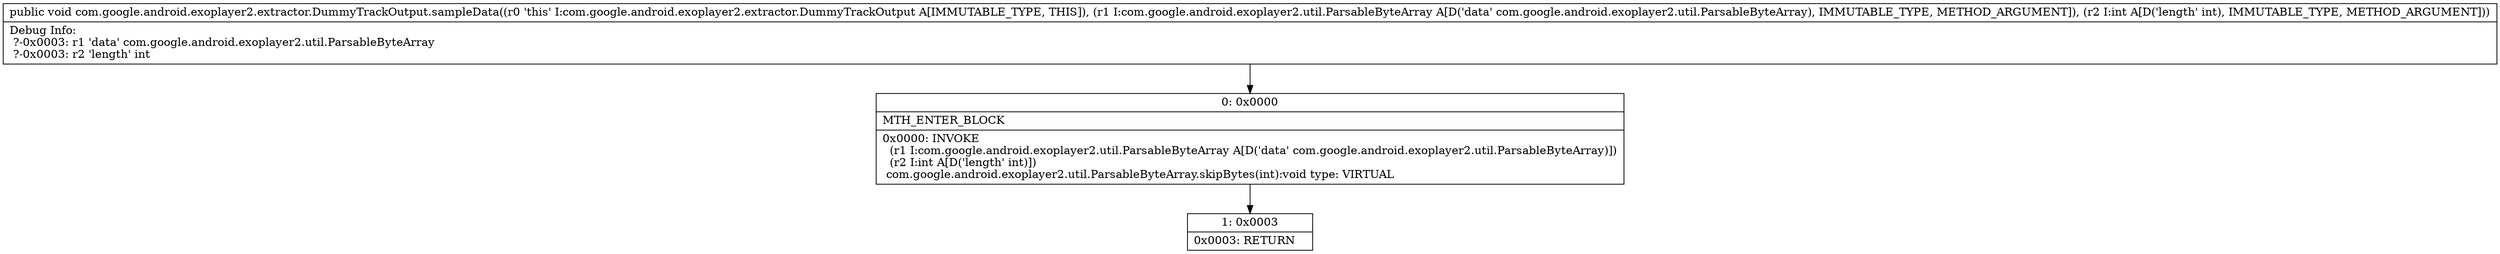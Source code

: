 digraph "CFG forcom.google.android.exoplayer2.extractor.DummyTrackOutput.sampleData(Lcom\/google\/android\/exoplayer2\/util\/ParsableByteArray;I)V" {
Node_0 [shape=record,label="{0\:\ 0x0000|MTH_ENTER_BLOCK\l|0x0000: INVOKE  \l  (r1 I:com.google.android.exoplayer2.util.ParsableByteArray A[D('data' com.google.android.exoplayer2.util.ParsableByteArray)])\l  (r2 I:int A[D('length' int)])\l com.google.android.exoplayer2.util.ParsableByteArray.skipBytes(int):void type: VIRTUAL \l}"];
Node_1 [shape=record,label="{1\:\ 0x0003|0x0003: RETURN   \l}"];
MethodNode[shape=record,label="{public void com.google.android.exoplayer2.extractor.DummyTrackOutput.sampleData((r0 'this' I:com.google.android.exoplayer2.extractor.DummyTrackOutput A[IMMUTABLE_TYPE, THIS]), (r1 I:com.google.android.exoplayer2.util.ParsableByteArray A[D('data' com.google.android.exoplayer2.util.ParsableByteArray), IMMUTABLE_TYPE, METHOD_ARGUMENT]), (r2 I:int A[D('length' int), IMMUTABLE_TYPE, METHOD_ARGUMENT]))  | Debug Info:\l  ?\-0x0003: r1 'data' com.google.android.exoplayer2.util.ParsableByteArray\l  ?\-0x0003: r2 'length' int\l}"];
MethodNode -> Node_0;
Node_0 -> Node_1;
}

